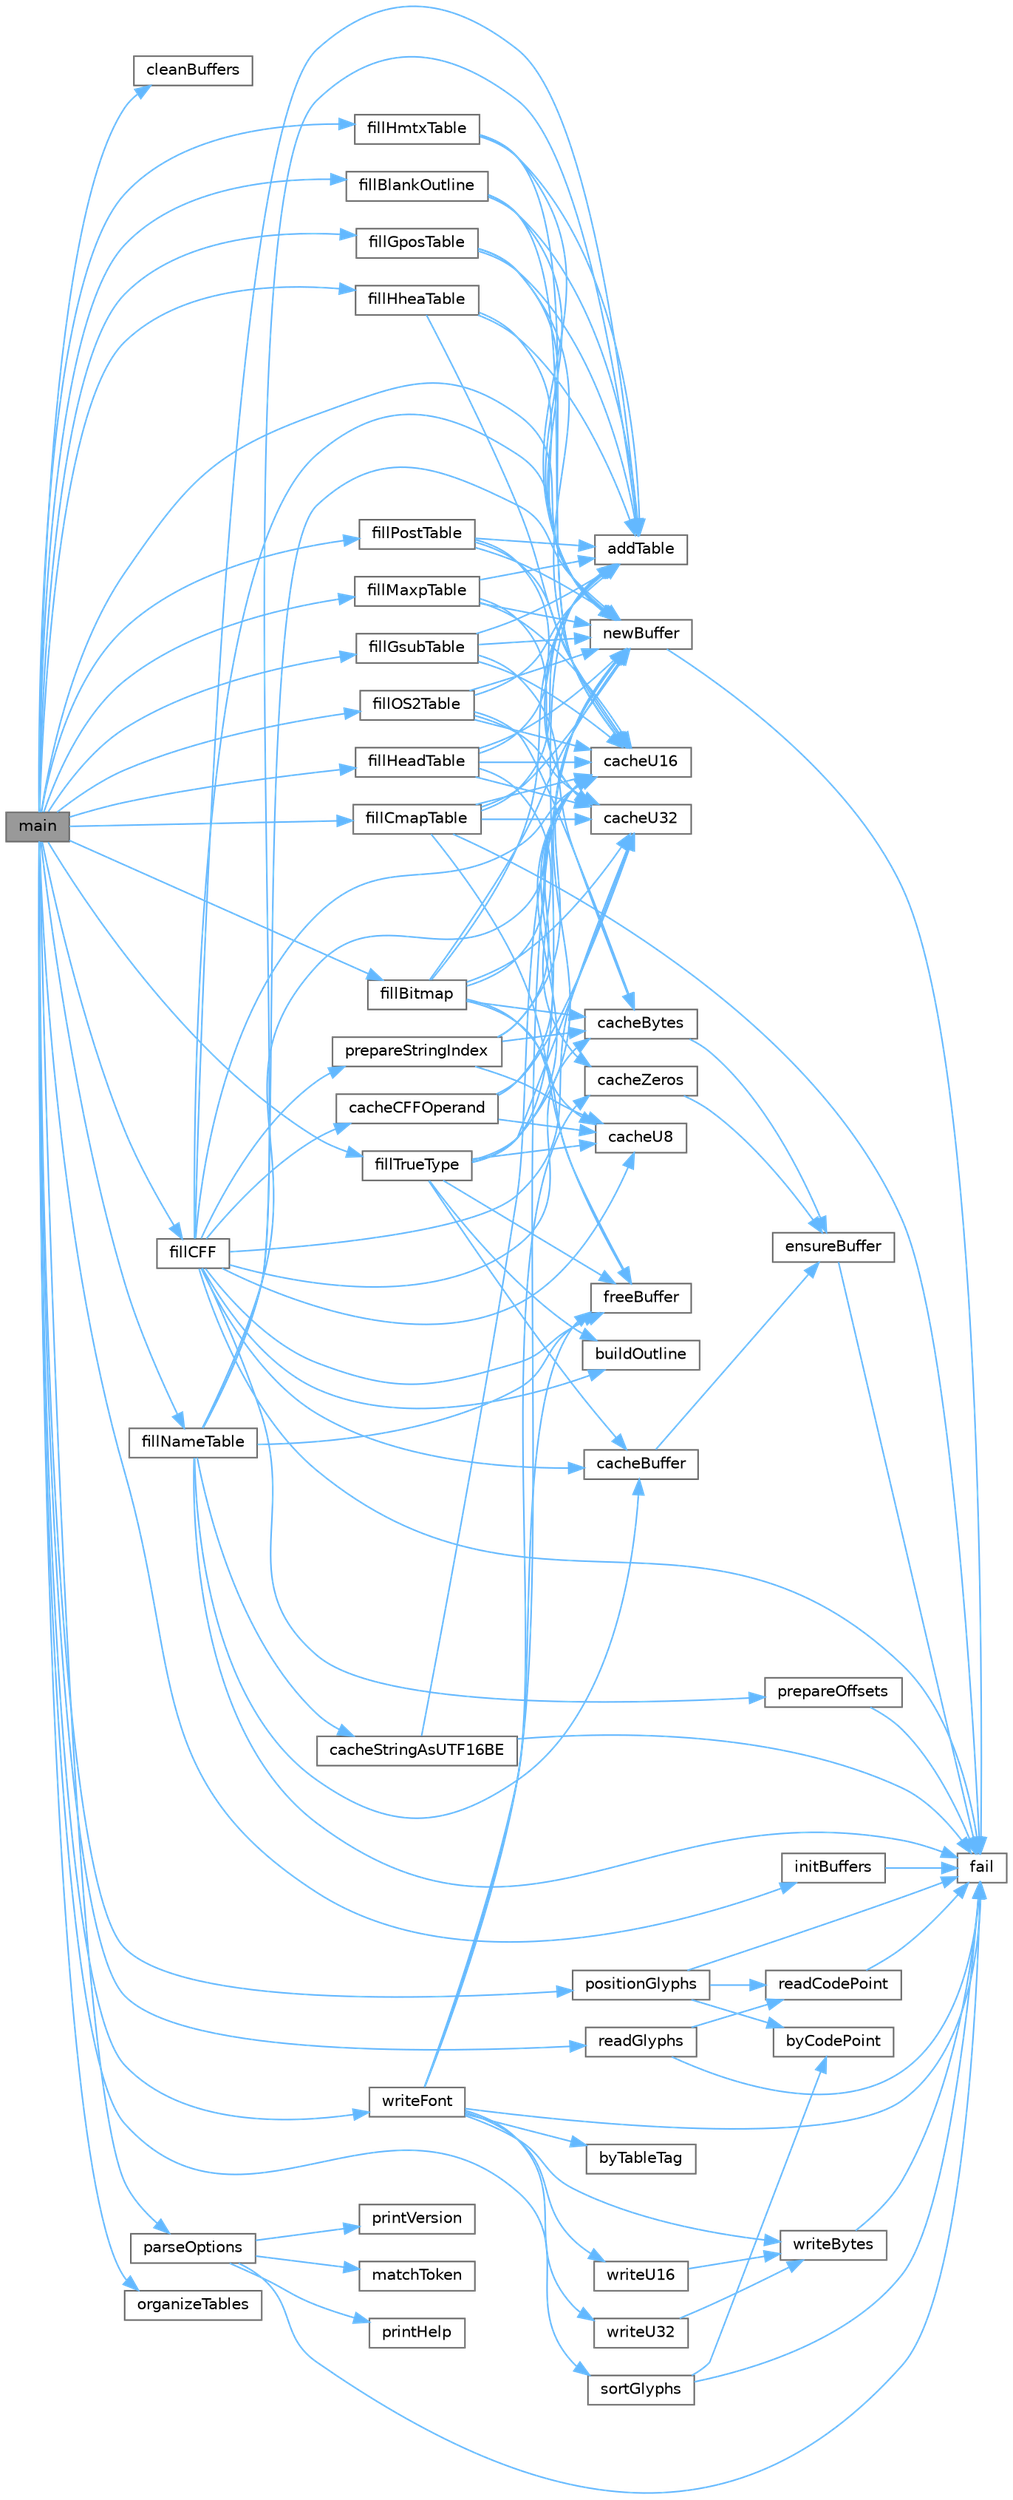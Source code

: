 digraph "main"
{
 // LATEX_PDF_SIZE
  bgcolor="transparent";
  edge [fontname=Helvetica,fontsize=10,labelfontname=Helvetica,labelfontsize=10];
  node [fontname=Helvetica,fontsize=10,shape=box,height=0.2,width=0.4];
  rankdir="LR";
  Node1 [label="main",height=0.2,width=0.4,color="gray40", fillcolor="grey60", style="filled", fontcolor="black",tooltip="The main function."];
  Node1 -> Node2 [color="steelblue1",style="solid"];
  Node2 [label="cleanBuffers",height=0.2,width=0.4,color="grey40", fillcolor="white", style="filled",URL="$hex2otf_8c.html#acfd4c464cd710f2311581f0002c06020",tooltip="Free all allocated buffer pointers."];
  Node1 -> Node3 [color="steelblue1",style="solid"];
  Node3 [label="fillBitmap",height=0.2,width=0.4,color="grey40", fillcolor="white", style="filled",URL="$hex2otf_8c.html#afd499a24ff34cb5c19b52df795422c12",tooltip="Fill OpenType bitmap data and location tables."];
  Node3 -> Node4 [color="steelblue1",style="solid"];
  Node4 [label="addTable",height=0.2,width=0.4,color="grey40", fillcolor="white", style="filled",URL="$hex2otf_8c.html#a1fab24bb2d2b38b68a38ec871afc3f9c",tooltip="Add a TrueType or OpenType table to the font."];
  Node3 -> Node5 [color="steelblue1",style="solid"];
  Node5 [label="cacheBytes",height=0.2,width=0.4,color="grey40", fillcolor="white", style="filled",URL="$hex2otf_8c.html#a927c31a7e187d15a70667ce6b0ef296a",tooltip="Append a string of bytes to a buffer."];
  Node5 -> Node6 [color="steelblue1",style="solid"];
  Node6 [label="ensureBuffer",height=0.2,width=0.4,color="grey40", fillcolor="white", style="filled",URL="$hex2otf_8c.html#ae32c0f82cbb6a4d8ece0559f1c7b74f4",tooltip="Ensure that the buffer has at least the specified minimum size."];
  Node6 -> Node7 [color="steelblue1",style="solid"];
  Node7 [label="fail",height=0.2,width=0.4,color="grey40", fillcolor="white", style="filled",URL="$hex2otf_8c.html#a2f5976201b1e630a94045f04a0348572",tooltip="Print an error message on stderr, then exit."];
  Node3 -> Node8 [color="steelblue1",style="solid"];
  Node8 [label="cacheU16",height=0.2,width=0.4,color="grey40", fillcolor="white", style="filled",URL="$hex2otf_8c.html#a07b29528c561e5852a228c98391225f7",tooltip="Append two unsigned bytes to the end of a byte array."];
  Node3 -> Node9 [color="steelblue1",style="solid"];
  Node9 [label="cacheU32",height=0.2,width=0.4,color="grey40", fillcolor="white", style="filled",URL="$hex2otf_8c.html#a051a88b0ac4eb063945b84e2242408ea",tooltip="Append four unsigned bytes to the end of a byte array."];
  Node3 -> Node10 [color="steelblue1",style="solid"];
  Node10 [label="cacheU8",height=0.2,width=0.4,color="grey40", fillcolor="white", style="filled",URL="$hex2otf_8c.html#a84d7310553d31f4ec587dc001f472834",tooltip="Append one unsigned byte to the end of a byte array."];
  Node3 -> Node11 [color="steelblue1",style="solid"];
  Node11 [label="freeBuffer",height=0.2,width=0.4,color="grey40", fillcolor="white", style="filled",URL="$hex2otf_8c.html#ac928f7761fc187ff86f33805309bec21",tooltip="Free the memory previously allocated for a buffer."];
  Node3 -> Node12 [color="steelblue1",style="solid"];
  Node12 [label="newBuffer",height=0.2,width=0.4,color="grey40", fillcolor="white", style="filled",URL="$hex2otf_8c.html#ae8310060f5a9b7cefb84d0bb1b459b64",tooltip="Create a new buffer."];
  Node12 -> Node7 [color="steelblue1",style="solid"];
  Node1 -> Node13 [color="steelblue1",style="solid"];
  Node13 [label="fillBlankOutline",height=0.2,width=0.4,color="grey40", fillcolor="white", style="filled",URL="$hex2otf_8c.html#ab37b4f7111692f8d1163bafd2aab831e",tooltip="Create a dummy blank outline in a font table."];
  Node13 -> Node4 [color="steelblue1",style="solid"];
  Node13 -> Node8 [color="steelblue1",style="solid"];
  Node13 -> Node12 [color="steelblue1",style="solid"];
  Node1 -> Node14 [color="steelblue1",style="solid"];
  Node14 [label="fillCFF",height=0.2,width=0.4,color="grey40", fillcolor="white", style="filled",URL="$hex2otf_8c.html#a3d62aa29f94c3fa78ca4438739d64a62",tooltip="Add a CFF table to a font."];
  Node14 -> Node4 [color="steelblue1",style="solid"];
  Node14 -> Node15 [color="steelblue1",style="solid"];
  Node15 [label="buildOutline",height=0.2,width=0.4,color="grey40", fillcolor="white", style="filled",URL="$hex2otf_8c.html#a5af7c9bcfd40e5b11f9d12c40966bb65",tooltip="Build a glyph outline."];
  Node14 -> Node16 [color="steelblue1",style="solid"];
  Node16 [label="cacheBuffer",height=0.2,width=0.4,color="grey40", fillcolor="white", style="filled",URL="$hex2otf_8c.html#a560637130747e543118ff304389fd18f",tooltip="Append bytes of a table to a byte buffer."];
  Node16 -> Node6 [color="steelblue1",style="solid"];
  Node14 -> Node5 [color="steelblue1",style="solid"];
  Node14 -> Node17 [color="steelblue1",style="solid"];
  Node17 [label="cacheCFFOperand",height=0.2,width=0.4,color="grey40", fillcolor="white", style="filled",URL="$hex2otf_8c.html#a51be7f69e0f6053772b3ddacf215df84",tooltip="Cache charstring number encoding in a CFF buffer."];
  Node17 -> Node8 [color="steelblue1",style="solid"];
  Node17 -> Node9 [color="steelblue1",style="solid"];
  Node17 -> Node10 [color="steelblue1",style="solid"];
  Node14 -> Node8 [color="steelblue1",style="solid"];
  Node14 -> Node9 [color="steelblue1",style="solid"];
  Node14 -> Node10 [color="steelblue1",style="solid"];
  Node14 -> Node7 [color="steelblue1",style="solid"];
  Node14 -> Node11 [color="steelblue1",style="solid"];
  Node14 -> Node12 [color="steelblue1",style="solid"];
  Node14 -> Node18 [color="steelblue1",style="solid"];
  Node18 [label="prepareOffsets",height=0.2,width=0.4,color="grey40", fillcolor="white", style="filled",URL="$hex2otf_8c.html#a97af00050b8fd6b7e7b81c7027e4c8e6",tooltip="Prepare 32-bit glyph offsets in a font table."];
  Node18 -> Node7 [color="steelblue1",style="solid"];
  Node14 -> Node19 [color="steelblue1",style="solid"];
  Node19 [label="prepareStringIndex",height=0.2,width=0.4,color="grey40", fillcolor="white", style="filled",URL="$hex2otf_8c.html#aa52cd46a50cdc2040a72e5c7ecfa944b",tooltip="Prepare a font name string index."];
  Node19 -> Node5 [color="steelblue1",style="solid"];
  Node19 -> Node8 [color="steelblue1",style="solid"];
  Node19 -> Node10 [color="steelblue1",style="solid"];
  Node19 -> Node12 [color="steelblue1",style="solid"];
  Node1 -> Node20 [color="steelblue1",style="solid"];
  Node20 [label="fillCmapTable",height=0.2,width=0.4,color="grey40", fillcolor="white", style="filled",URL="$hex2otf_8c.html#a6362601eb41d051a103a1d9edcd4f284",tooltip="Fill a \"cmap\" font table."];
  Node20 -> Node4 [color="steelblue1",style="solid"];
  Node20 -> Node8 [color="steelblue1",style="solid"];
  Node20 -> Node9 [color="steelblue1",style="solid"];
  Node20 -> Node7 [color="steelblue1",style="solid"];
  Node20 -> Node11 [color="steelblue1",style="solid"];
  Node20 -> Node12 [color="steelblue1",style="solid"];
  Node1 -> Node21 [color="steelblue1",style="solid"];
  Node21 [label="fillGposTable",height=0.2,width=0.4,color="grey40", fillcolor="white", style="filled",URL="$hex2otf_8c.html#a6c1e982fdc6c51b9f84051daa2e71936",tooltip="Fill a \"GPOS\" font table."];
  Node21 -> Node4 [color="steelblue1",style="solid"];
  Node21 -> Node8 [color="steelblue1",style="solid"];
  Node21 -> Node12 [color="steelblue1",style="solid"];
  Node1 -> Node22 [color="steelblue1",style="solid"];
  Node22 [label="fillGsubTable",height=0.2,width=0.4,color="grey40", fillcolor="white", style="filled",URL="$hex2otf_8c.html#a06b8121dea15c8117b7c951ffb22fb7e",tooltip="Fill a \"GSUB\" font table."];
  Node22 -> Node4 [color="steelblue1",style="solid"];
  Node22 -> Node5 [color="steelblue1",style="solid"];
  Node22 -> Node8 [color="steelblue1",style="solid"];
  Node22 -> Node12 [color="steelblue1",style="solid"];
  Node1 -> Node23 [color="steelblue1",style="solid"];
  Node23 [label="fillHeadTable",height=0.2,width=0.4,color="grey40", fillcolor="white", style="filled",URL="$hex2otf_8c.html#a4ac0c02117b703a71bee3dd34e2eb306",tooltip="Fill a \"head\" font table."];
  Node23 -> Node4 [color="steelblue1",style="solid"];
  Node23 -> Node8 [color="steelblue1",style="solid"];
  Node23 -> Node9 [color="steelblue1",style="solid"];
  Node23 -> Node24 [color="steelblue1",style="solid"];
  Node24 [label="cacheZeros",height=0.2,width=0.4,color="grey40", fillcolor="white", style="filled",URL="$hex2otf_8c.html#a0d4560c5d562d31a33f092bb579f8397",tooltip="Append 1 to 4 bytes of zeroes to a buffer, for padding."];
  Node24 -> Node6 [color="steelblue1",style="solid"];
  Node23 -> Node12 [color="steelblue1",style="solid"];
  Node1 -> Node25 [color="steelblue1",style="solid"];
  Node25 [label="fillHheaTable",height=0.2,width=0.4,color="grey40", fillcolor="white", style="filled",URL="$hex2otf_8c.html#a28e889c3a36007c2e5d50a498046a6c6",tooltip="Fill a \"hhea\" font table."];
  Node25 -> Node4 [color="steelblue1",style="solid"];
  Node25 -> Node8 [color="steelblue1",style="solid"];
  Node25 -> Node12 [color="steelblue1",style="solid"];
  Node1 -> Node26 [color="steelblue1",style="solid"];
  Node26 [label="fillHmtxTable",height=0.2,width=0.4,color="grey40", fillcolor="white", style="filled",URL="$hex2otf_8c.html#a97c9b2ae58f5989d68e639715c3f9df9",tooltip="Fill an \"hmtx\" font table."];
  Node26 -> Node4 [color="steelblue1",style="solid"];
  Node26 -> Node8 [color="steelblue1",style="solid"];
  Node26 -> Node12 [color="steelblue1",style="solid"];
  Node1 -> Node27 [color="steelblue1",style="solid"];
  Node27 [label="fillMaxpTable",height=0.2,width=0.4,color="grey40", fillcolor="white", style="filled",URL="$hex2otf_8c.html#aff4f28ce178c84c7365245ec10034433",tooltip="Fill a \"maxp\" font table."];
  Node27 -> Node4 [color="steelblue1",style="solid"];
  Node27 -> Node8 [color="steelblue1",style="solid"];
  Node27 -> Node9 [color="steelblue1",style="solid"];
  Node27 -> Node12 [color="steelblue1",style="solid"];
  Node1 -> Node28 [color="steelblue1",style="solid"];
  Node28 [label="fillNameTable",height=0.2,width=0.4,color="grey40", fillcolor="white", style="filled",URL="$hex2otf_8c.html#a79d8a322be9d9131b684a9ea67abe05e",tooltip="Fill a \"name\" font table."];
  Node28 -> Node4 [color="steelblue1",style="solid"];
  Node28 -> Node16 [color="steelblue1",style="solid"];
  Node28 -> Node29 [color="steelblue1",style="solid"];
  Node29 [label="cacheStringAsUTF16BE",height=0.2,width=0.4,color="grey40", fillcolor="white", style="filled",URL="$hex2otf_8c.html#a199befd98ef9ec0ee659d82609abded4",tooltip="Cache a string as a big-ending UTF-16 surrogate pair."];
  Node29 -> Node8 [color="steelblue1",style="solid"];
  Node29 -> Node7 [color="steelblue1",style="solid"];
  Node28 -> Node8 [color="steelblue1",style="solid"];
  Node28 -> Node7 [color="steelblue1",style="solid"];
  Node28 -> Node11 [color="steelblue1",style="solid"];
  Node28 -> Node12 [color="steelblue1",style="solid"];
  Node1 -> Node30 [color="steelblue1",style="solid"];
  Node30 [label="fillOS2Table",height=0.2,width=0.4,color="grey40", fillcolor="white", style="filled",URL="$hex2otf_8c.html#ab6e3bb110dc3e55193c344cb7b56e328",tooltip="Fill an \"OS/2\" font table."];
  Node30 -> Node4 [color="steelblue1",style="solid"];
  Node30 -> Node5 [color="steelblue1",style="solid"];
  Node30 -> Node8 [color="steelblue1",style="solid"];
  Node30 -> Node9 [color="steelblue1",style="solid"];
  Node30 -> Node12 [color="steelblue1",style="solid"];
  Node1 -> Node31 [color="steelblue1",style="solid"];
  Node31 [label="fillPostTable",height=0.2,width=0.4,color="grey40", fillcolor="white", style="filled",URL="$hex2otf_8c.html#a0ddc03905c4918e04aa1e54a7c1716b1",tooltip="Fill a \"post\" font table."];
  Node31 -> Node4 [color="steelblue1",style="solid"];
  Node31 -> Node8 [color="steelblue1",style="solid"];
  Node31 -> Node9 [color="steelblue1",style="solid"];
  Node31 -> Node12 [color="steelblue1",style="solid"];
  Node1 -> Node32 [color="steelblue1",style="solid"];
  Node32 [label="fillTrueType",height=0.2,width=0.4,color="grey40", fillcolor="white", style="filled",URL="$hex2otf_8c.html#a326e4fa86eb32bb18e37eab8f495bd2f",tooltip="Add a TrueType table to a font."];
  Node32 -> Node4 [color="steelblue1",style="solid"];
  Node32 -> Node15 [color="steelblue1",style="solid"];
  Node32 -> Node16 [color="steelblue1",style="solid"];
  Node32 -> Node8 [color="steelblue1",style="solid"];
  Node32 -> Node9 [color="steelblue1",style="solid"];
  Node32 -> Node10 [color="steelblue1",style="solid"];
  Node32 -> Node11 [color="steelblue1",style="solid"];
  Node32 -> Node12 [color="steelblue1",style="solid"];
  Node1 -> Node33 [color="steelblue1",style="solid"];
  Node33 [label="initBuffers",height=0.2,width=0.4,color="grey40", fillcolor="white", style="filled",URL="$hex2otf_8c.html#a4cebe6a72365812b5f392f4db9dc5db5",tooltip="Initialize an array of buffer pointers to all zeroes."];
  Node33 -> Node7 [color="steelblue1",style="solid"];
  Node1 -> Node12 [color="steelblue1",style="solid"];
  Node1 -> Node34 [color="steelblue1",style="solid"];
  Node34 [label="organizeTables",height=0.2,width=0.4,color="grey40", fillcolor="white", style="filled",URL="$hex2otf_8c.html#a049e485562f7f4dfe978c4146ad225b8",tooltip="Sort tables according to OpenType recommendations."];
  Node1 -> Node35 [color="steelblue1",style="solid"];
  Node35 [label="parseOptions",height=0.2,width=0.4,color="grey40", fillcolor="white", style="filled",URL="$hex2otf_8c.html#ac2eec01939cae967aa9882b2517288a1",tooltip="Parse command line options."];
  Node35 -> Node7 [color="steelblue1",style="solid"];
  Node35 -> Node36 [color="steelblue1",style="solid"];
  Node36 [label="matchToken",height=0.2,width=0.4,color="grey40", fillcolor="white", style="filled",URL="$hex2otf_8c.html#af1d113ec0d790035476f2743cbf2696f",tooltip="Match a command line option with its key for enabling."];
  Node35 -> Node37 [color="steelblue1",style="solid"];
  Node37 [label="printHelp",height=0.2,width=0.4,color="grey40", fillcolor="white", style="filled",URL="$hex2otf_8c.html#ae19e0a10c9b6b5aaf1878cac27ea9541",tooltip="Print help message to stdout and then exit."];
  Node35 -> Node38 [color="steelblue1",style="solid"];
  Node38 [label="printVersion",height=0.2,width=0.4,color="grey40", fillcolor="white", style="filled",URL="$hex2otf_8c.html#a6ffce9764ba647abe9b3bee1aaadd3a7",tooltip="Print program version string on stdout."];
  Node1 -> Node39 [color="steelblue1",style="solid"];
  Node39 [label="positionGlyphs",height=0.2,width=0.4,color="grey40", fillcolor="white", style="filled",URL="$hex2otf_8c.html#af3ba1ba33ebe63ba0340842b7f83021c",tooltip="Position a glyph within a 16-by-16 pixel bounding box."];
  Node39 -> Node40 [color="steelblue1",style="solid"];
  Node40 [label="byCodePoint",height=0.2,width=0.4,color="grey40", fillcolor="white", style="filled",URL="$hex2otf_8c.html#a0d187cc87528ef35478afd7a68309f08",tooltip="Compare two Unicode code points to determine which is greater."];
  Node39 -> Node7 [color="steelblue1",style="solid"];
  Node39 -> Node41 [color="steelblue1",style="solid"];
  Node41 [label="readCodePoint",height=0.2,width=0.4,color="grey40", fillcolor="white", style="filled",URL="$hex2otf_8c.html#ae28f2f636e4d3dd3b5784a3bc3f92b58",tooltip="Read up to 6 hexadecimal digits and a colon from file."];
  Node41 -> Node7 [color="steelblue1",style="solid"];
  Node1 -> Node42 [color="steelblue1",style="solid"];
  Node42 [label="readGlyphs",height=0.2,width=0.4,color="grey40", fillcolor="white", style="filled",URL="$hex2otf_8c.html#ad77c441582f862d494a734eb9855dd41",tooltip="Read glyph definitions from a Unifont .hex format file."];
  Node42 -> Node7 [color="steelblue1",style="solid"];
  Node42 -> Node41 [color="steelblue1",style="solid"];
  Node1 -> Node43 [color="steelblue1",style="solid"];
  Node43 [label="sortGlyphs",height=0.2,width=0.4,color="grey40", fillcolor="white", style="filled",URL="$hex2otf_8c.html#a77ff68152c5cb38605010bc7621b0722",tooltip="Sort the glyphs in a font by Unicode code point."];
  Node43 -> Node40 [color="steelblue1",style="solid"];
  Node43 -> Node7 [color="steelblue1",style="solid"];
  Node1 -> Node44 [color="steelblue1",style="solid"];
  Node44 [label="writeFont",height=0.2,width=0.4,color="grey40", fillcolor="white", style="filled",URL="$hex2otf_8c.html#a074562f0527ff6db8b1b956b9356a315",tooltip="Write OpenType font to output file."];
  Node44 -> Node45 [color="steelblue1",style="solid"];
  Node45 [label="byTableTag",height=0.2,width=0.4,color="grey40", fillcolor="white", style="filled",URL="$hex2otf_8c.html#af1223f39e8627e0a3b0b7b533e6d0b64",tooltip="Compare tables by 4-byte unsigned table tag value."];
  Node44 -> Node24 [color="steelblue1",style="solid"];
  Node44 -> Node7 [color="steelblue1",style="solid"];
  Node44 -> Node11 [color="steelblue1",style="solid"];
  Node44 -> Node12 [color="steelblue1",style="solid"];
  Node44 -> Node46 [color="steelblue1",style="solid"];
  Node46 [label="writeBytes",height=0.2,width=0.4,color="grey40", fillcolor="white", style="filled",URL="$hex2otf_8c.html#ae2b46edf2ac290c695e2b27d16f1b380",tooltip="Write an array of bytes to an output file."];
  Node46 -> Node7 [color="steelblue1",style="solid"];
  Node44 -> Node47 [color="steelblue1",style="solid"];
  Node47 [label="writeU16",height=0.2,width=0.4,color="grey40", fillcolor="white", style="filled",URL="$hex2otf_8c.html#a83aece82aa1fe815fc24a12be34a24b1",tooltip="Write an unsigned 16-bit value to an output file."];
  Node47 -> Node46 [color="steelblue1",style="solid"];
  Node44 -> Node48 [color="steelblue1",style="solid"];
  Node48 [label="writeU32",height=0.2,width=0.4,color="grey40", fillcolor="white", style="filled",URL="$hex2otf_8c.html#a941153850cde042e39ce40d47d5aac5f",tooltip="Write an unsigned 32-bit value to an output file."];
  Node48 -> Node46 [color="steelblue1",style="solid"];
}
